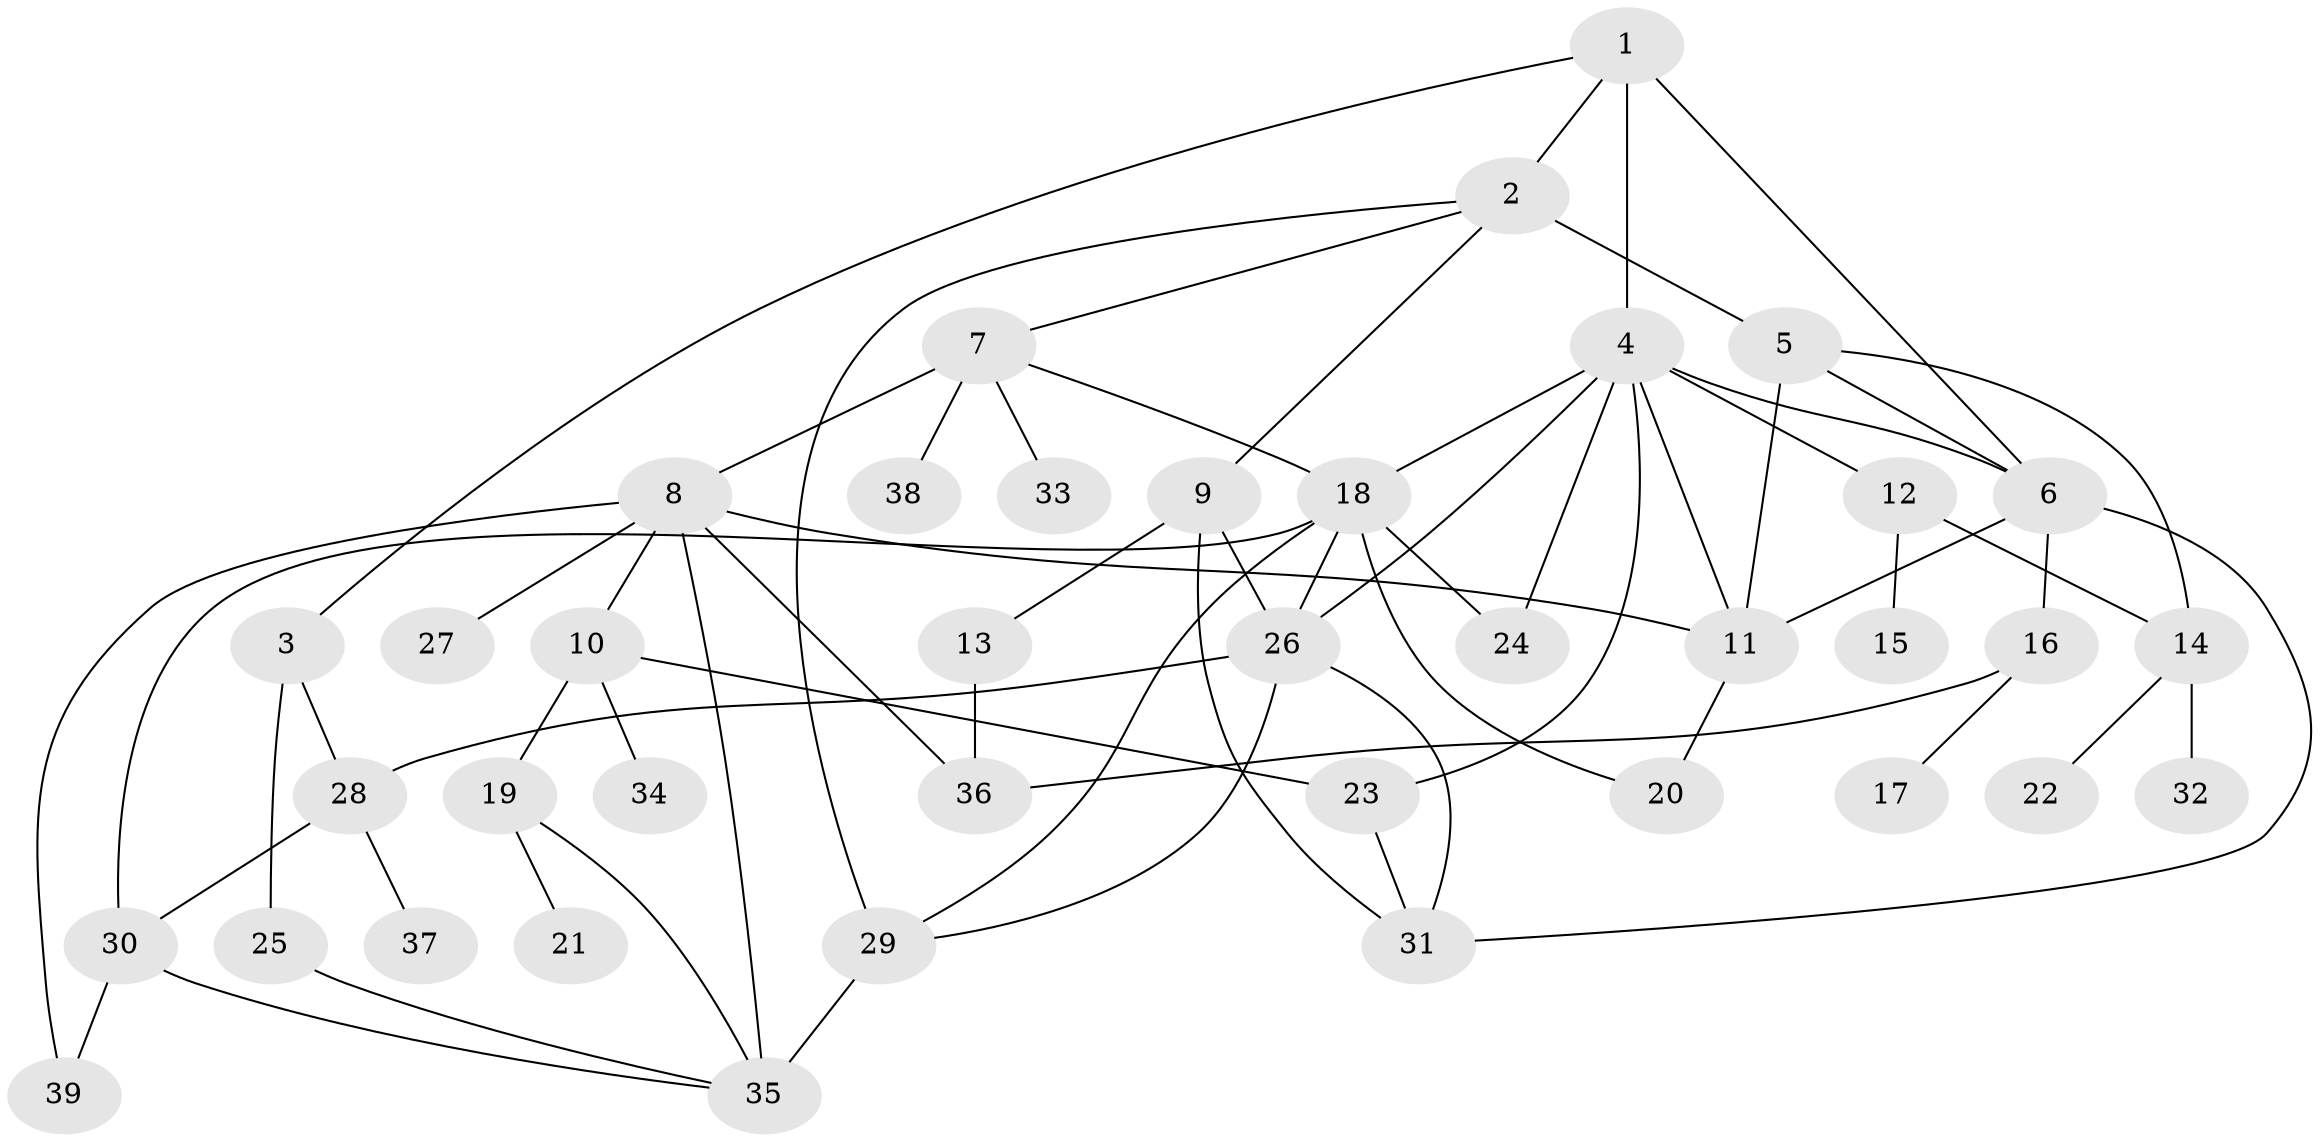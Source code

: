 // original degree distribution, {7: 0.03896103896103896, 4: 0.14285714285714285, 3: 0.15584415584415584, 5: 0.09090909090909091, 1: 0.3116883116883117, 6: 0.012987012987012988, 2: 0.23376623376623376, 8: 0.012987012987012988}
// Generated by graph-tools (version 1.1) at 2025/34/03/09/25 02:34:16]
// undirected, 39 vertices, 64 edges
graph export_dot {
graph [start="1"]
  node [color=gray90,style=filled];
  1;
  2;
  3;
  4;
  5;
  6;
  7;
  8;
  9;
  10;
  11;
  12;
  13;
  14;
  15;
  16;
  17;
  18;
  19;
  20;
  21;
  22;
  23;
  24;
  25;
  26;
  27;
  28;
  29;
  30;
  31;
  32;
  33;
  34;
  35;
  36;
  37;
  38;
  39;
  1 -- 2 [weight=1.0];
  1 -- 3 [weight=1.0];
  1 -- 4 [weight=3.0];
  1 -- 6 [weight=1.0];
  2 -- 5 [weight=2.0];
  2 -- 7 [weight=1.0];
  2 -- 9 [weight=1.0];
  2 -- 29 [weight=1.0];
  3 -- 25 [weight=1.0];
  3 -- 28 [weight=1.0];
  4 -- 6 [weight=2.0];
  4 -- 11 [weight=1.0];
  4 -- 12 [weight=1.0];
  4 -- 18 [weight=1.0];
  4 -- 23 [weight=1.0];
  4 -- 24 [weight=1.0];
  4 -- 26 [weight=1.0];
  5 -- 6 [weight=1.0];
  5 -- 11 [weight=1.0];
  5 -- 14 [weight=1.0];
  6 -- 11 [weight=1.0];
  6 -- 16 [weight=1.0];
  6 -- 31 [weight=1.0];
  7 -- 8 [weight=2.0];
  7 -- 18 [weight=1.0];
  7 -- 33 [weight=1.0];
  7 -- 38 [weight=1.0];
  8 -- 10 [weight=1.0];
  8 -- 11 [weight=1.0];
  8 -- 27 [weight=2.0];
  8 -- 35 [weight=1.0];
  8 -- 36 [weight=1.0];
  8 -- 39 [weight=1.0];
  9 -- 13 [weight=1.0];
  9 -- 26 [weight=1.0];
  9 -- 31 [weight=1.0];
  10 -- 19 [weight=1.0];
  10 -- 23 [weight=1.0];
  10 -- 34 [weight=1.0];
  11 -- 20 [weight=1.0];
  12 -- 14 [weight=1.0];
  12 -- 15 [weight=1.0];
  13 -- 36 [weight=1.0];
  14 -- 22 [weight=1.0];
  14 -- 32 [weight=1.0];
  16 -- 17 [weight=1.0];
  16 -- 36 [weight=1.0];
  18 -- 20 [weight=1.0];
  18 -- 24 [weight=1.0];
  18 -- 26 [weight=1.0];
  18 -- 29 [weight=1.0];
  18 -- 30 [weight=1.0];
  19 -- 21 [weight=1.0];
  19 -- 35 [weight=1.0];
  23 -- 31 [weight=1.0];
  25 -- 35 [weight=1.0];
  26 -- 28 [weight=1.0];
  26 -- 29 [weight=1.0];
  26 -- 31 [weight=1.0];
  28 -- 30 [weight=1.0];
  28 -- 37 [weight=1.0];
  29 -- 35 [weight=3.0];
  30 -- 35 [weight=1.0];
  30 -- 39 [weight=1.0];
}
